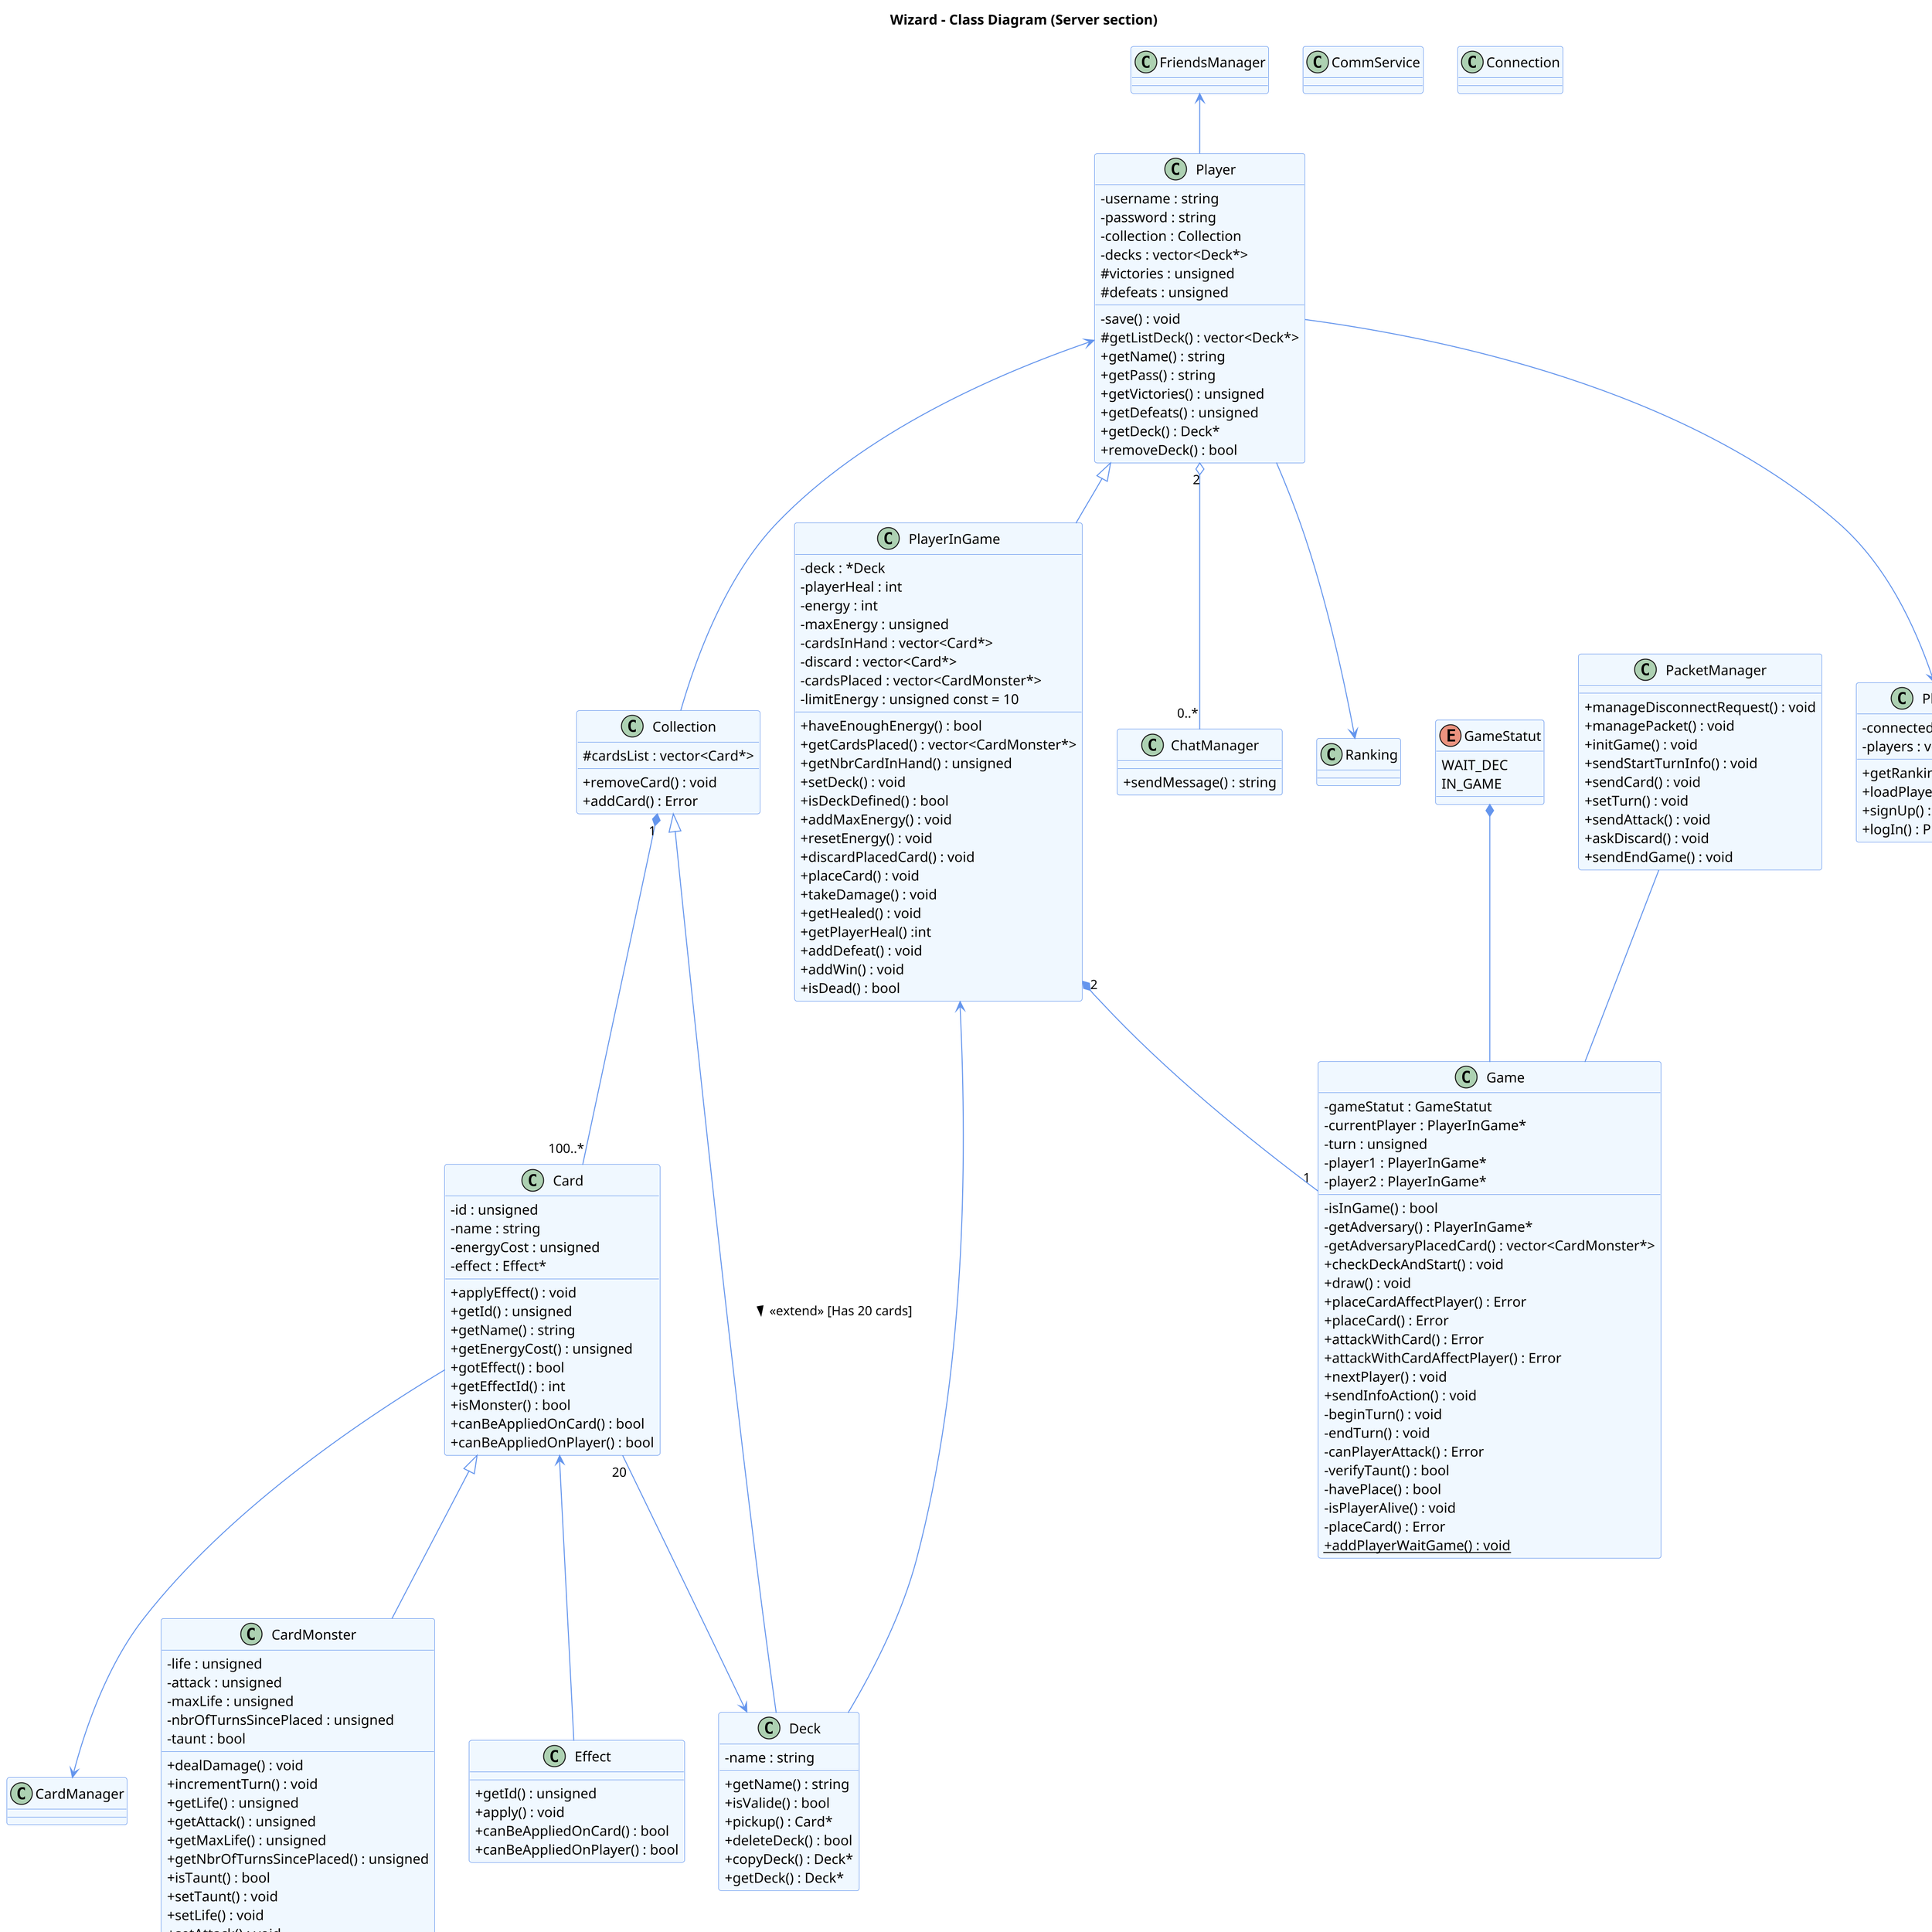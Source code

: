 @startuml
title Wizard - Class Diagram (Server section)

'accessibilité
skinparam classAttributeIconSize 0

'pas d'ombre
skinparam shadowing false

'taille de l'image
skinparam dpi 200 

'couleurs
skinparam class {
  BackgroundColor AliceBlue
  ArrowColor CornflowerBlue
  BorderColor CornflowerBlue
}
skinparam stereotypeCBackgroundColor OldLace


class Card {
  - id : unsigned
  - name : string
  - energyCost : unsigned
  - effect : Effect*
  + applyEffect() : void
  + getId() : unsigned
  + getName() : string
  + getEnergyCost() : unsigned
  + gotEffect() : bool
  + getEffectId() : int
  + isMonster() : bool
  + canBeAppliedOnCard() : bool
  + canBeAppliedOnPlayer() : bool
}

class CardManager {
  
}

class CardMonster {
  - life : unsigned
  - attack : unsigned
  - maxLife : unsigned
  - nbrOfTurnsSincePlaced : unsigned
  - taunt : bool
  + dealDamage() : void
  + incrementTurn() : void
  + getLife() : unsigned
  + getAttack() : unsigned
  + getMaxLife() : unsigned
  + getNbrOfTurnsSincePlaced() : unsigned
  + isTaunt() : bool
  + setTaunt() : void
  + setLife() : void
  + setAttack() : void
  + setMaxLife() : void
  + isDead() : bool
}

class ChatManager {
  + sendMessage() : string  
}

class Ranking {
  
}


class CommService {
  
}

class Connection {
  
}

class Deck {
  - name : string
  + getName() : string
  + isValide() : bool
  + pickup() : Card*
  + deleteDeck() : bool
  + copyDeck() : Deck*
  + getDeck() : Deck*
}

class Collection {
  # cardsList : vector<Card*>
  + removeCard() : void
  + addCard() : Error
}

class Effect {
  + getId() : unsigned
  + apply() : void
  + canBeAppliedOnCard() : bool
  + canBeAppliedOnPlayer() : bool
}

class FriendsManager {
  
}

class Game {
  - gameStatut : GameStatut
  - currentPlayer : PlayerInGame*
  - turn : unsigned 
  - player1 : PlayerInGame*
  - player2 : PlayerInGame*
  - isInGame() : bool
  - getAdversary() : PlayerInGame*
  - getAdversaryPlacedCard() : vector<CardMonster*>
  + checkDeckAndStart() : void
  + draw() : void
  + placeCardAffectPlayer() : Error
  + placeCard() : Error
  + attackWithCard() : Error
  + attackWithCardAffectPlayer() : Error
  + nextPlayer() : void
  + sendInfoAction() : void
  - beginTurn() : void
  - endTurn() : void
  - canPlayerAttack() : Error
  - verifyTaunt() : bool
  - havePlace() : bool
  - isPlayerAlive() : void
  - placeCard() : Error
  + {static} addPlayerWaitGame() : void
}

enum GameStatut {
  WAIT_DEC
  IN_GAME
}

class PacketManager {
  + manageDisconnectRequest() : void
  + managePacket() : void
  + initGame() : void
  + sendStartTurnInfo() : void
  + sendCard() : void
  + setTurn() : void
  + sendAttack() : void
  + askDiscard() : void
  + sendEndGame() : void
}


class Player {
  - username : string
  - password : string
  - collection : Collection
  - decks : vector<Deck*>
  # victories : unsigned
  # defeats : unsigned
  - save() : void
  # getListDeck() : vector<Deck*>
  + getName() : string
  + getPass() : string
  + getVictories() : unsigned
  + getDefeats() : unsigned
  + getDeck() : Deck*
  + removeDeck() : bool
}

class PlayerInGame {
  - deck : *Deck
  - playerHeal : int
  - energy : int
  - maxEnergy : unsigned
  - cardsInHand : vector<Card*>
  - discard : vector<Card*>
  - cardsPlaced : vector<CardMonster*>
  - limitEnergy : unsigned const = 10
  + haveEnoughEnergy() : bool
  + getCardsPlaced() : vector<CardMonster*>
  + getNbrCardInHand() : unsigned
  + setDeck() : void
  + isDeckDefined() : bool
  + addMaxEnergy() : void
  + resetEnergy() : void
  + discardPlacedCard() : void
  + placeCard() : void
  + takeDamage() : void
  + getHealed() : void
  + getPlayerHeal() :int
  + addDefeat() : void
  + addWin() : void
  + isDead() : bool
}

class PlayerManager {
  - connected : vector<Player*>
  - players : vector<Player*>
  + getRanking() : string
  + loadPlayers() : void
  + signUp() : Player*
  + logIn() : Player*
}


Player <|-- PlayerInGame
Card <|-- CardMonster
Card <-- Effect
PlayerInGame "2" *-- "1" Game
PlayerInGame <-- Deck
Player <-- Collection
Card "20" --> Deck
FriendsManager <-- Player
Player --> PlayerManager
Player --> Ranking
Player "2" o-- "0..*" ChatManager
Card --> CardManager
Collection "1" *-- "100..*" Card
Collection <|-- Deck: <<extend>> [Has 20 cards] >
PacketManager -- Game
GameStatut *-- Game


@enduml